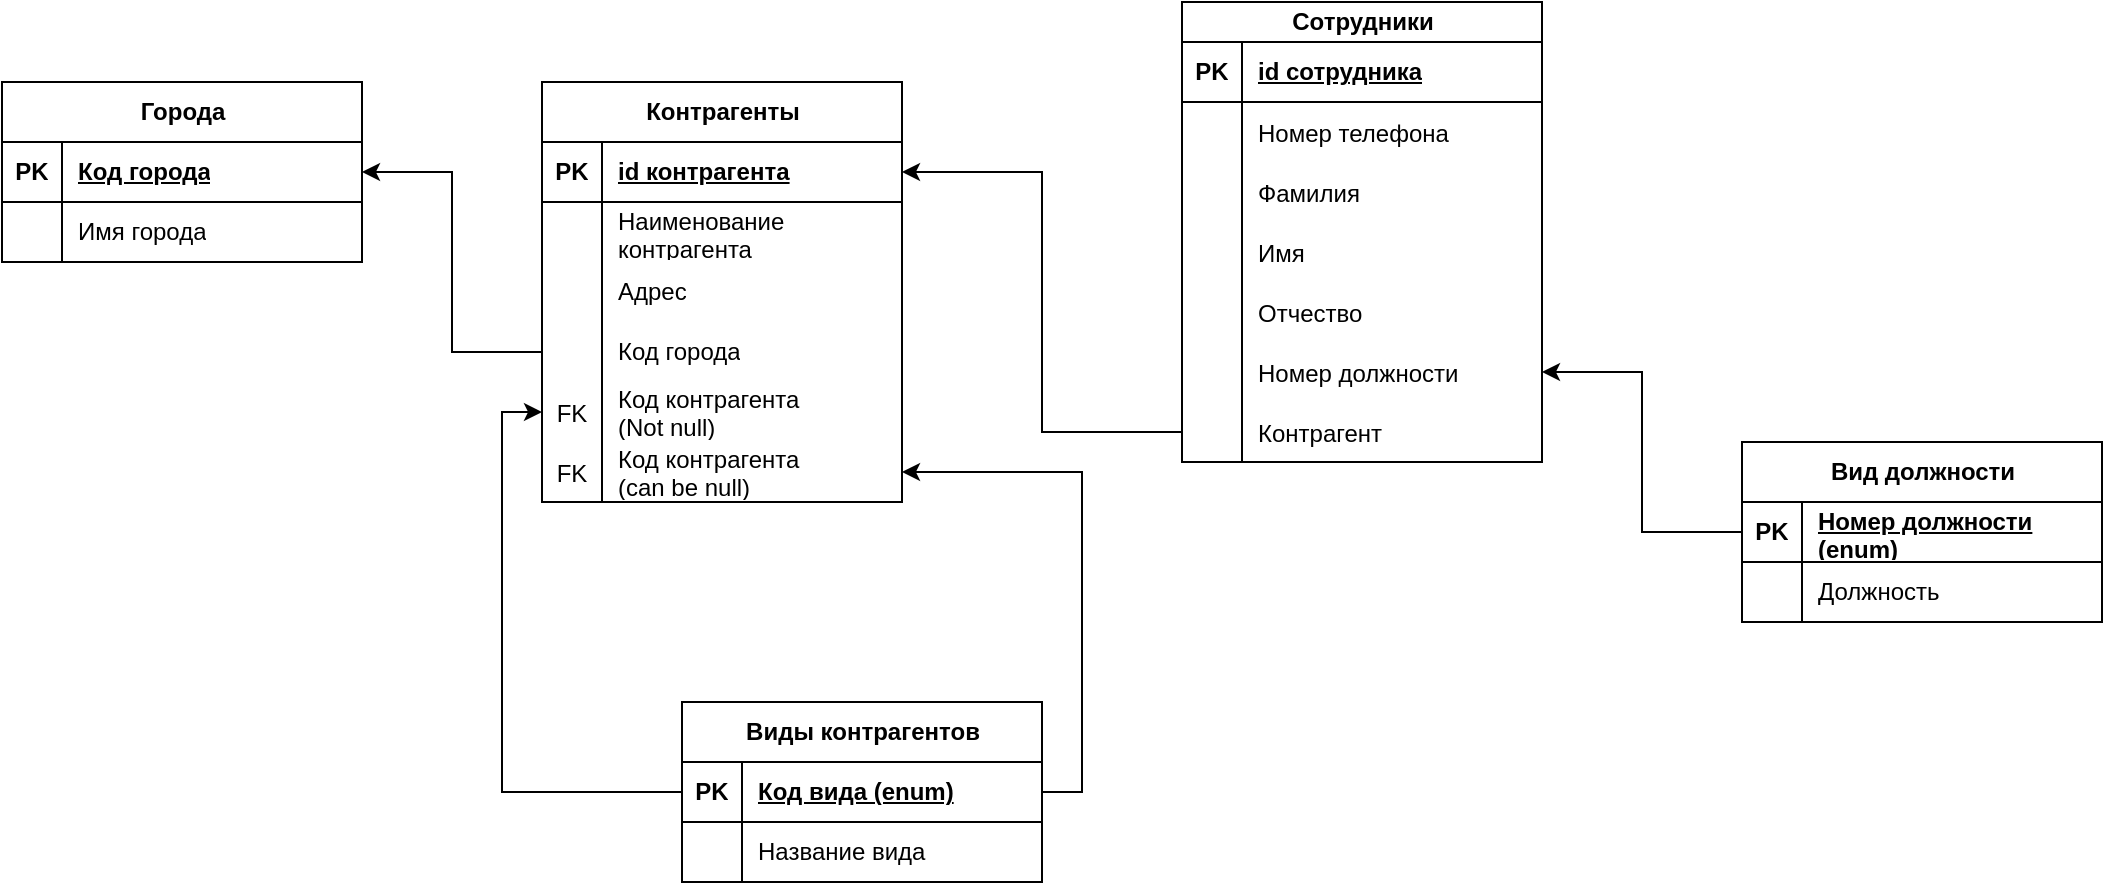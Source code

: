 <mxfile version="26.0.11">
  <diagram name="Страница — 1" id="gy23jdLTJwvIoQr4c5O_">
    <mxGraphModel dx="1194" dy="750" grid="1" gridSize="10" guides="1" tooltips="1" connect="1" arrows="1" fold="1" page="1" pageScale="1" pageWidth="827" pageHeight="1169" math="0" shadow="0">
      <root>
        <mxCell id="0" />
        <mxCell id="1" parent="0" />
        <mxCell id="mQmDvwCuHRpHTVhCF4EO-1" value="Города" style="shape=table;startSize=30;container=1;collapsible=1;childLayout=tableLayout;fixedRows=1;rowLines=0;fontStyle=1;align=center;resizeLast=1;html=1;" vertex="1" parent="1">
          <mxGeometry x="20" y="90" width="180" height="90" as="geometry" />
        </mxCell>
        <mxCell id="mQmDvwCuHRpHTVhCF4EO-2" value="" style="shape=tableRow;horizontal=0;startSize=0;swimlaneHead=0;swimlaneBody=0;fillColor=none;collapsible=0;dropTarget=0;points=[[0,0.5],[1,0.5]];portConstraint=eastwest;top=0;left=0;right=0;bottom=1;" vertex="1" parent="mQmDvwCuHRpHTVhCF4EO-1">
          <mxGeometry y="30" width="180" height="30" as="geometry" />
        </mxCell>
        <mxCell id="mQmDvwCuHRpHTVhCF4EO-3" value="PK" style="shape=partialRectangle;connectable=0;fillColor=none;top=0;left=0;bottom=0;right=0;fontStyle=1;overflow=hidden;whiteSpace=wrap;html=1;" vertex="1" parent="mQmDvwCuHRpHTVhCF4EO-2">
          <mxGeometry width="30" height="30" as="geometry">
            <mxRectangle width="30" height="30" as="alternateBounds" />
          </mxGeometry>
        </mxCell>
        <mxCell id="mQmDvwCuHRpHTVhCF4EO-4" value="Код города" style="shape=partialRectangle;connectable=0;fillColor=none;top=0;left=0;bottom=0;right=0;align=left;spacingLeft=6;fontStyle=5;overflow=hidden;whiteSpace=wrap;html=1;" vertex="1" parent="mQmDvwCuHRpHTVhCF4EO-2">
          <mxGeometry x="30" width="150" height="30" as="geometry">
            <mxRectangle width="150" height="30" as="alternateBounds" />
          </mxGeometry>
        </mxCell>
        <mxCell id="mQmDvwCuHRpHTVhCF4EO-5" value="" style="shape=tableRow;horizontal=0;startSize=0;swimlaneHead=0;swimlaneBody=0;fillColor=none;collapsible=0;dropTarget=0;points=[[0,0.5],[1,0.5]];portConstraint=eastwest;top=0;left=0;right=0;bottom=0;" vertex="1" parent="mQmDvwCuHRpHTVhCF4EO-1">
          <mxGeometry y="60" width="180" height="30" as="geometry" />
        </mxCell>
        <mxCell id="mQmDvwCuHRpHTVhCF4EO-6" value="" style="shape=partialRectangle;connectable=0;fillColor=none;top=0;left=0;bottom=0;right=0;editable=1;overflow=hidden;whiteSpace=wrap;html=1;" vertex="1" parent="mQmDvwCuHRpHTVhCF4EO-5">
          <mxGeometry width="30" height="30" as="geometry">
            <mxRectangle width="30" height="30" as="alternateBounds" />
          </mxGeometry>
        </mxCell>
        <mxCell id="mQmDvwCuHRpHTVhCF4EO-7" value="Имя города" style="shape=partialRectangle;connectable=0;fillColor=none;top=0;left=0;bottom=0;right=0;align=left;spacingLeft=6;overflow=hidden;whiteSpace=wrap;html=1;" vertex="1" parent="mQmDvwCuHRpHTVhCF4EO-5">
          <mxGeometry x="30" width="150" height="30" as="geometry">
            <mxRectangle width="150" height="30" as="alternateBounds" />
          </mxGeometry>
        </mxCell>
        <mxCell id="mQmDvwCuHRpHTVhCF4EO-14" value="Сотрудники" style="shape=table;startSize=20;container=1;collapsible=1;childLayout=tableLayout;fixedRows=1;rowLines=0;fontStyle=1;align=center;resizeLast=1;html=1;" vertex="1" parent="1">
          <mxGeometry x="610" y="50" width="180" height="230" as="geometry" />
        </mxCell>
        <mxCell id="mQmDvwCuHRpHTVhCF4EO-15" value="" style="shape=tableRow;horizontal=0;startSize=0;swimlaneHead=0;swimlaneBody=0;fillColor=none;collapsible=0;dropTarget=0;points=[[0,0.5],[1,0.5]];portConstraint=eastwest;top=0;left=0;right=0;bottom=1;" vertex="1" parent="mQmDvwCuHRpHTVhCF4EO-14">
          <mxGeometry y="20" width="180" height="30" as="geometry" />
        </mxCell>
        <mxCell id="mQmDvwCuHRpHTVhCF4EO-16" value="PK" style="shape=partialRectangle;connectable=0;fillColor=none;top=0;left=0;bottom=0;right=0;fontStyle=1;overflow=hidden;whiteSpace=wrap;html=1;" vertex="1" parent="mQmDvwCuHRpHTVhCF4EO-15">
          <mxGeometry width="30" height="30" as="geometry">
            <mxRectangle width="30" height="30" as="alternateBounds" />
          </mxGeometry>
        </mxCell>
        <mxCell id="mQmDvwCuHRpHTVhCF4EO-17" value="id сотрудника" style="shape=partialRectangle;connectable=0;fillColor=none;top=0;left=0;bottom=0;right=0;align=left;spacingLeft=6;fontStyle=5;overflow=hidden;whiteSpace=wrap;html=1;" vertex="1" parent="mQmDvwCuHRpHTVhCF4EO-15">
          <mxGeometry x="30" width="150" height="30" as="geometry">
            <mxRectangle width="150" height="30" as="alternateBounds" />
          </mxGeometry>
        </mxCell>
        <mxCell id="mQmDvwCuHRpHTVhCF4EO-42" value="" style="shape=tableRow;horizontal=0;startSize=0;swimlaneHead=0;swimlaneBody=0;fillColor=none;collapsible=0;dropTarget=0;points=[[0,0.5],[1,0.5]];portConstraint=eastwest;top=0;left=0;right=0;bottom=0;" vertex="1" parent="mQmDvwCuHRpHTVhCF4EO-14">
          <mxGeometry y="50" width="180" height="30" as="geometry" />
        </mxCell>
        <mxCell id="mQmDvwCuHRpHTVhCF4EO-43" value="" style="shape=partialRectangle;connectable=0;fillColor=none;top=0;left=0;bottom=0;right=0;editable=1;overflow=hidden;" vertex="1" parent="mQmDvwCuHRpHTVhCF4EO-42">
          <mxGeometry width="30" height="30" as="geometry">
            <mxRectangle width="30" height="30" as="alternateBounds" />
          </mxGeometry>
        </mxCell>
        <mxCell id="mQmDvwCuHRpHTVhCF4EO-44" value="Номер телефона" style="shape=partialRectangle;connectable=0;fillColor=none;top=0;left=0;bottom=0;right=0;align=left;spacingLeft=6;overflow=hidden;" vertex="1" parent="mQmDvwCuHRpHTVhCF4EO-42">
          <mxGeometry x="30" width="150" height="30" as="geometry">
            <mxRectangle width="150" height="30" as="alternateBounds" />
          </mxGeometry>
        </mxCell>
        <mxCell id="mQmDvwCuHRpHTVhCF4EO-64" value="" style="shape=tableRow;horizontal=0;startSize=0;swimlaneHead=0;swimlaneBody=0;fillColor=none;collapsible=0;dropTarget=0;points=[[0,0.5],[1,0.5]];portConstraint=eastwest;top=0;left=0;right=0;bottom=0;" vertex="1" parent="mQmDvwCuHRpHTVhCF4EO-14">
          <mxGeometry y="80" width="180" height="30" as="geometry" />
        </mxCell>
        <mxCell id="mQmDvwCuHRpHTVhCF4EO-65" value="" style="shape=partialRectangle;connectable=0;fillColor=none;top=0;left=0;bottom=0;right=0;editable=1;overflow=hidden;" vertex="1" parent="mQmDvwCuHRpHTVhCF4EO-64">
          <mxGeometry width="30" height="30" as="geometry">
            <mxRectangle width="30" height="30" as="alternateBounds" />
          </mxGeometry>
        </mxCell>
        <mxCell id="mQmDvwCuHRpHTVhCF4EO-66" value="Фамилия" style="shape=partialRectangle;connectable=0;fillColor=none;top=0;left=0;bottom=0;right=0;align=left;spacingLeft=6;overflow=hidden;" vertex="1" parent="mQmDvwCuHRpHTVhCF4EO-64">
          <mxGeometry x="30" width="150" height="30" as="geometry">
            <mxRectangle width="150" height="30" as="alternateBounds" />
          </mxGeometry>
        </mxCell>
        <mxCell id="mQmDvwCuHRpHTVhCF4EO-67" value="" style="shape=tableRow;horizontal=0;startSize=0;swimlaneHead=0;swimlaneBody=0;fillColor=none;collapsible=0;dropTarget=0;points=[[0,0.5],[1,0.5]];portConstraint=eastwest;top=0;left=0;right=0;bottom=0;" vertex="1" parent="mQmDvwCuHRpHTVhCF4EO-14">
          <mxGeometry y="110" width="180" height="30" as="geometry" />
        </mxCell>
        <mxCell id="mQmDvwCuHRpHTVhCF4EO-68" value="" style="shape=partialRectangle;connectable=0;fillColor=none;top=0;left=0;bottom=0;right=0;editable=1;overflow=hidden;" vertex="1" parent="mQmDvwCuHRpHTVhCF4EO-67">
          <mxGeometry width="30" height="30" as="geometry">
            <mxRectangle width="30" height="30" as="alternateBounds" />
          </mxGeometry>
        </mxCell>
        <mxCell id="mQmDvwCuHRpHTVhCF4EO-69" value="Имя" style="shape=partialRectangle;connectable=0;fillColor=none;top=0;left=0;bottom=0;right=0;align=left;spacingLeft=6;overflow=hidden;" vertex="1" parent="mQmDvwCuHRpHTVhCF4EO-67">
          <mxGeometry x="30" width="150" height="30" as="geometry">
            <mxRectangle width="150" height="30" as="alternateBounds" />
          </mxGeometry>
        </mxCell>
        <mxCell id="mQmDvwCuHRpHTVhCF4EO-70" value="" style="shape=tableRow;horizontal=0;startSize=0;swimlaneHead=0;swimlaneBody=0;fillColor=none;collapsible=0;dropTarget=0;points=[[0,0.5],[1,0.5]];portConstraint=eastwest;top=0;left=0;right=0;bottom=0;" vertex="1" parent="mQmDvwCuHRpHTVhCF4EO-14">
          <mxGeometry y="140" width="180" height="30" as="geometry" />
        </mxCell>
        <mxCell id="mQmDvwCuHRpHTVhCF4EO-71" value="" style="shape=partialRectangle;connectable=0;fillColor=none;top=0;left=0;bottom=0;right=0;editable=1;overflow=hidden;" vertex="1" parent="mQmDvwCuHRpHTVhCF4EO-70">
          <mxGeometry width="30" height="30" as="geometry">
            <mxRectangle width="30" height="30" as="alternateBounds" />
          </mxGeometry>
        </mxCell>
        <mxCell id="mQmDvwCuHRpHTVhCF4EO-72" value="Отчество" style="shape=partialRectangle;connectable=0;fillColor=none;top=0;left=0;bottom=0;right=0;align=left;spacingLeft=6;overflow=hidden;" vertex="1" parent="mQmDvwCuHRpHTVhCF4EO-70">
          <mxGeometry x="30" width="150" height="30" as="geometry">
            <mxRectangle width="150" height="30" as="alternateBounds" />
          </mxGeometry>
        </mxCell>
        <mxCell id="mQmDvwCuHRpHTVhCF4EO-73" value="" style="shape=tableRow;horizontal=0;startSize=0;swimlaneHead=0;swimlaneBody=0;fillColor=none;collapsible=0;dropTarget=0;points=[[0,0.5],[1,0.5]];portConstraint=eastwest;top=0;left=0;right=0;bottom=0;" vertex="1" parent="mQmDvwCuHRpHTVhCF4EO-14">
          <mxGeometry y="170" width="180" height="30" as="geometry" />
        </mxCell>
        <mxCell id="mQmDvwCuHRpHTVhCF4EO-74" value="" style="shape=partialRectangle;connectable=0;fillColor=none;top=0;left=0;bottom=0;right=0;editable=1;overflow=hidden;" vertex="1" parent="mQmDvwCuHRpHTVhCF4EO-73">
          <mxGeometry width="30" height="30" as="geometry">
            <mxRectangle width="30" height="30" as="alternateBounds" />
          </mxGeometry>
        </mxCell>
        <mxCell id="mQmDvwCuHRpHTVhCF4EO-75" value="Номер должности" style="shape=partialRectangle;connectable=0;fillColor=none;top=0;left=0;bottom=0;right=0;align=left;spacingLeft=6;overflow=hidden;" vertex="1" parent="mQmDvwCuHRpHTVhCF4EO-73">
          <mxGeometry x="30" width="150" height="30" as="geometry">
            <mxRectangle width="150" height="30" as="alternateBounds" />
          </mxGeometry>
        </mxCell>
        <mxCell id="mQmDvwCuHRpHTVhCF4EO-86" value="" style="shape=tableRow;horizontal=0;startSize=0;swimlaneHead=0;swimlaneBody=0;fillColor=none;collapsible=0;dropTarget=0;points=[[0,0.5],[1,0.5]];portConstraint=eastwest;top=0;left=0;right=0;bottom=0;" vertex="1" parent="mQmDvwCuHRpHTVhCF4EO-14">
          <mxGeometry y="200" width="180" height="30" as="geometry" />
        </mxCell>
        <mxCell id="mQmDvwCuHRpHTVhCF4EO-87" value="" style="shape=partialRectangle;connectable=0;fillColor=none;top=0;left=0;bottom=0;right=0;editable=1;overflow=hidden;" vertex="1" parent="mQmDvwCuHRpHTVhCF4EO-86">
          <mxGeometry width="30" height="30" as="geometry">
            <mxRectangle width="30" height="30" as="alternateBounds" />
          </mxGeometry>
        </mxCell>
        <mxCell id="mQmDvwCuHRpHTVhCF4EO-88" value="Контрагент" style="shape=partialRectangle;connectable=0;fillColor=none;top=0;left=0;bottom=0;right=0;align=left;spacingLeft=6;overflow=hidden;" vertex="1" parent="mQmDvwCuHRpHTVhCF4EO-86">
          <mxGeometry x="30" width="150" height="30" as="geometry">
            <mxRectangle width="150" height="30" as="alternateBounds" />
          </mxGeometry>
        </mxCell>
        <mxCell id="mQmDvwCuHRpHTVhCF4EO-29" value="Вид должности" style="shape=table;startSize=30;container=1;collapsible=1;childLayout=tableLayout;fixedRows=1;rowLines=0;fontStyle=1;align=center;resizeLast=1;html=1;" vertex="1" parent="1">
          <mxGeometry x="890" y="270" width="180" height="90" as="geometry" />
        </mxCell>
        <mxCell id="mQmDvwCuHRpHTVhCF4EO-30" value="" style="shape=tableRow;horizontal=0;startSize=0;swimlaneHead=0;swimlaneBody=0;fillColor=none;collapsible=0;dropTarget=0;points=[[0,0.5],[1,0.5]];portConstraint=eastwest;top=0;left=0;right=0;bottom=1;" vertex="1" parent="mQmDvwCuHRpHTVhCF4EO-29">
          <mxGeometry y="30" width="180" height="30" as="geometry" />
        </mxCell>
        <mxCell id="mQmDvwCuHRpHTVhCF4EO-31" value="PK" style="shape=partialRectangle;connectable=0;fillColor=none;top=0;left=0;bottom=0;right=0;fontStyle=1;overflow=hidden;whiteSpace=wrap;html=1;" vertex="1" parent="mQmDvwCuHRpHTVhCF4EO-30">
          <mxGeometry width="30" height="30" as="geometry">
            <mxRectangle width="30" height="30" as="alternateBounds" />
          </mxGeometry>
        </mxCell>
        <mxCell id="mQmDvwCuHRpHTVhCF4EO-32" value="Номер должности (enum)" style="shape=partialRectangle;connectable=0;fillColor=none;top=0;left=0;bottom=0;right=0;align=left;spacingLeft=6;fontStyle=5;overflow=hidden;whiteSpace=wrap;html=1;" vertex="1" parent="mQmDvwCuHRpHTVhCF4EO-30">
          <mxGeometry x="30" width="150" height="30" as="geometry">
            <mxRectangle width="150" height="30" as="alternateBounds" />
          </mxGeometry>
        </mxCell>
        <mxCell id="mQmDvwCuHRpHTVhCF4EO-33" value="" style="shape=tableRow;horizontal=0;startSize=0;swimlaneHead=0;swimlaneBody=0;fillColor=none;collapsible=0;dropTarget=0;points=[[0,0.5],[1,0.5]];portConstraint=eastwest;top=0;left=0;right=0;bottom=0;" vertex="1" parent="mQmDvwCuHRpHTVhCF4EO-29">
          <mxGeometry y="60" width="180" height="30" as="geometry" />
        </mxCell>
        <mxCell id="mQmDvwCuHRpHTVhCF4EO-34" value="" style="shape=partialRectangle;connectable=0;fillColor=none;top=0;left=0;bottom=0;right=0;editable=1;overflow=hidden;whiteSpace=wrap;html=1;" vertex="1" parent="mQmDvwCuHRpHTVhCF4EO-33">
          <mxGeometry width="30" height="30" as="geometry">
            <mxRectangle width="30" height="30" as="alternateBounds" />
          </mxGeometry>
        </mxCell>
        <mxCell id="mQmDvwCuHRpHTVhCF4EO-35" value="Должность" style="shape=partialRectangle;connectable=0;fillColor=none;top=0;left=0;bottom=0;right=0;align=left;spacingLeft=6;overflow=hidden;whiteSpace=wrap;html=1;" vertex="1" parent="mQmDvwCuHRpHTVhCF4EO-33">
          <mxGeometry x="30" width="150" height="30" as="geometry">
            <mxRectangle width="150" height="30" as="alternateBounds" />
          </mxGeometry>
        </mxCell>
        <mxCell id="mQmDvwCuHRpHTVhCF4EO-45" value="Контрагенты" style="shape=table;startSize=30;container=1;collapsible=1;childLayout=tableLayout;fixedRows=1;rowLines=0;fontStyle=1;align=center;resizeLast=1;html=1;" vertex="1" parent="1">
          <mxGeometry x="290" y="90" width="180" height="210" as="geometry" />
        </mxCell>
        <mxCell id="mQmDvwCuHRpHTVhCF4EO-46" value="" style="shape=tableRow;horizontal=0;startSize=0;swimlaneHead=0;swimlaneBody=0;fillColor=none;collapsible=0;dropTarget=0;points=[[0,0.5],[1,0.5]];portConstraint=eastwest;top=0;left=0;right=0;bottom=1;" vertex="1" parent="mQmDvwCuHRpHTVhCF4EO-45">
          <mxGeometry y="30" width="180" height="30" as="geometry" />
        </mxCell>
        <mxCell id="mQmDvwCuHRpHTVhCF4EO-47" value="PK" style="shape=partialRectangle;connectable=0;fillColor=none;top=0;left=0;bottom=0;right=0;fontStyle=1;overflow=hidden;whiteSpace=wrap;html=1;" vertex="1" parent="mQmDvwCuHRpHTVhCF4EO-46">
          <mxGeometry width="30" height="30" as="geometry">
            <mxRectangle width="30" height="30" as="alternateBounds" />
          </mxGeometry>
        </mxCell>
        <mxCell id="mQmDvwCuHRpHTVhCF4EO-48" value="id контрагента" style="shape=partialRectangle;connectable=0;fillColor=none;top=0;left=0;bottom=0;right=0;align=left;spacingLeft=6;fontStyle=5;overflow=hidden;whiteSpace=wrap;html=1;" vertex="1" parent="mQmDvwCuHRpHTVhCF4EO-46">
          <mxGeometry x="30" width="150" height="30" as="geometry">
            <mxRectangle width="150" height="30" as="alternateBounds" />
          </mxGeometry>
        </mxCell>
        <mxCell id="mQmDvwCuHRpHTVhCF4EO-49" value="" style="shape=tableRow;horizontal=0;startSize=0;swimlaneHead=0;swimlaneBody=0;fillColor=none;collapsible=0;dropTarget=0;points=[[0,0.5],[1,0.5]];portConstraint=eastwest;top=0;left=0;right=0;bottom=0;" vertex="1" parent="mQmDvwCuHRpHTVhCF4EO-45">
          <mxGeometry y="60" width="180" height="30" as="geometry" />
        </mxCell>
        <mxCell id="mQmDvwCuHRpHTVhCF4EO-50" value="" style="shape=partialRectangle;connectable=0;fillColor=none;top=0;left=0;bottom=0;right=0;editable=1;overflow=hidden;whiteSpace=wrap;html=1;" vertex="1" parent="mQmDvwCuHRpHTVhCF4EO-49">
          <mxGeometry width="30" height="30" as="geometry">
            <mxRectangle width="30" height="30" as="alternateBounds" />
          </mxGeometry>
        </mxCell>
        <mxCell id="mQmDvwCuHRpHTVhCF4EO-51" value="Наименование контрагента" style="shape=partialRectangle;connectable=0;fillColor=none;top=0;left=0;bottom=0;right=0;align=left;spacingLeft=6;overflow=hidden;whiteSpace=wrap;html=1;" vertex="1" parent="mQmDvwCuHRpHTVhCF4EO-49">
          <mxGeometry x="30" width="150" height="30" as="geometry">
            <mxRectangle width="150" height="30" as="alternateBounds" />
          </mxGeometry>
        </mxCell>
        <mxCell id="mQmDvwCuHRpHTVhCF4EO-52" value="" style="shape=tableRow;horizontal=0;startSize=0;swimlaneHead=0;swimlaneBody=0;fillColor=none;collapsible=0;dropTarget=0;points=[[0,0.5],[1,0.5]];portConstraint=eastwest;top=0;left=0;right=0;bottom=0;" vertex="1" parent="mQmDvwCuHRpHTVhCF4EO-45">
          <mxGeometry y="90" width="180" height="30" as="geometry" />
        </mxCell>
        <mxCell id="mQmDvwCuHRpHTVhCF4EO-53" value="" style="shape=partialRectangle;connectable=0;fillColor=none;top=0;left=0;bottom=0;right=0;editable=1;overflow=hidden;whiteSpace=wrap;html=1;" vertex="1" parent="mQmDvwCuHRpHTVhCF4EO-52">
          <mxGeometry width="30" height="30" as="geometry">
            <mxRectangle width="30" height="30" as="alternateBounds" />
          </mxGeometry>
        </mxCell>
        <mxCell id="mQmDvwCuHRpHTVhCF4EO-54" value="Адрес" style="shape=partialRectangle;connectable=0;fillColor=none;top=0;left=0;bottom=0;right=0;align=left;spacingLeft=6;overflow=hidden;whiteSpace=wrap;html=1;" vertex="1" parent="mQmDvwCuHRpHTVhCF4EO-52">
          <mxGeometry x="30" width="150" height="30" as="geometry">
            <mxRectangle width="150" height="30" as="alternateBounds" />
          </mxGeometry>
        </mxCell>
        <mxCell id="mQmDvwCuHRpHTVhCF4EO-55" value="" style="shape=tableRow;horizontal=0;startSize=0;swimlaneHead=0;swimlaneBody=0;fillColor=none;collapsible=0;dropTarget=0;points=[[0,0.5],[1,0.5]];portConstraint=eastwest;top=0;left=0;right=0;bottom=0;" vertex="1" parent="mQmDvwCuHRpHTVhCF4EO-45">
          <mxGeometry y="120" width="180" height="30" as="geometry" />
        </mxCell>
        <mxCell id="mQmDvwCuHRpHTVhCF4EO-56" value="" style="shape=partialRectangle;connectable=0;fillColor=none;top=0;left=0;bottom=0;right=0;editable=1;overflow=hidden;whiteSpace=wrap;html=1;" vertex="1" parent="mQmDvwCuHRpHTVhCF4EO-55">
          <mxGeometry width="30" height="30" as="geometry">
            <mxRectangle width="30" height="30" as="alternateBounds" />
          </mxGeometry>
        </mxCell>
        <mxCell id="mQmDvwCuHRpHTVhCF4EO-57" value="Код города" style="shape=partialRectangle;connectable=0;fillColor=none;top=0;left=0;bottom=0;right=0;align=left;spacingLeft=6;overflow=hidden;whiteSpace=wrap;html=1;" vertex="1" parent="mQmDvwCuHRpHTVhCF4EO-55">
          <mxGeometry x="30" width="150" height="30" as="geometry">
            <mxRectangle width="150" height="30" as="alternateBounds" />
          </mxGeometry>
        </mxCell>
        <mxCell id="mQmDvwCuHRpHTVhCF4EO-103" value="" style="shape=tableRow;horizontal=0;startSize=0;swimlaneHead=0;swimlaneBody=0;fillColor=none;collapsible=0;dropTarget=0;points=[[0,0.5],[1,0.5]];portConstraint=eastwest;top=0;left=0;right=0;bottom=0;" vertex="1" parent="mQmDvwCuHRpHTVhCF4EO-45">
          <mxGeometry y="150" width="180" height="30" as="geometry" />
        </mxCell>
        <mxCell id="mQmDvwCuHRpHTVhCF4EO-104" value="FK" style="shape=partialRectangle;connectable=0;fillColor=none;top=0;left=0;bottom=0;right=0;editable=1;overflow=hidden;" vertex="1" parent="mQmDvwCuHRpHTVhCF4EO-103">
          <mxGeometry width="30" height="30" as="geometry">
            <mxRectangle width="30" height="30" as="alternateBounds" />
          </mxGeometry>
        </mxCell>
        <mxCell id="mQmDvwCuHRpHTVhCF4EO-105" value="Код контрагента&#xa;(Not null)" style="shape=partialRectangle;connectable=0;fillColor=none;top=0;left=0;bottom=0;right=0;align=left;spacingLeft=6;overflow=hidden;" vertex="1" parent="mQmDvwCuHRpHTVhCF4EO-103">
          <mxGeometry x="30" width="150" height="30" as="geometry">
            <mxRectangle width="150" height="30" as="alternateBounds" />
          </mxGeometry>
        </mxCell>
        <mxCell id="mQmDvwCuHRpHTVhCF4EO-106" value="" style="shape=tableRow;horizontal=0;startSize=0;swimlaneHead=0;swimlaneBody=0;fillColor=none;collapsible=0;dropTarget=0;points=[[0,0.5],[1,0.5]];portConstraint=eastwest;top=0;left=0;right=0;bottom=0;" vertex="1" parent="mQmDvwCuHRpHTVhCF4EO-45">
          <mxGeometry y="180" width="180" height="30" as="geometry" />
        </mxCell>
        <mxCell id="mQmDvwCuHRpHTVhCF4EO-107" value="FK" style="shape=partialRectangle;connectable=0;fillColor=none;top=0;left=0;bottom=0;right=0;editable=1;overflow=hidden;" vertex="1" parent="mQmDvwCuHRpHTVhCF4EO-106">
          <mxGeometry width="30" height="30" as="geometry">
            <mxRectangle width="30" height="30" as="alternateBounds" />
          </mxGeometry>
        </mxCell>
        <mxCell id="mQmDvwCuHRpHTVhCF4EO-108" value="Код контрагента&#xa;(can be null)" style="shape=partialRectangle;connectable=0;fillColor=none;top=0;left=0;bottom=0;right=0;align=left;spacingLeft=6;overflow=hidden;" vertex="1" parent="mQmDvwCuHRpHTVhCF4EO-106">
          <mxGeometry x="30" width="150" height="30" as="geometry">
            <mxRectangle width="150" height="30" as="alternateBounds" />
          </mxGeometry>
        </mxCell>
        <mxCell id="mQmDvwCuHRpHTVhCF4EO-90" value="Виды контрагентов" style="shape=table;startSize=30;container=1;collapsible=1;childLayout=tableLayout;fixedRows=1;rowLines=0;fontStyle=1;align=center;resizeLast=1;html=1;" vertex="1" parent="1">
          <mxGeometry x="360" y="400" width="180" height="90" as="geometry" />
        </mxCell>
        <mxCell id="mQmDvwCuHRpHTVhCF4EO-91" value="" style="shape=tableRow;horizontal=0;startSize=0;swimlaneHead=0;swimlaneBody=0;fillColor=none;collapsible=0;dropTarget=0;points=[[0,0.5],[1,0.5]];portConstraint=eastwest;top=0;left=0;right=0;bottom=1;" vertex="1" parent="mQmDvwCuHRpHTVhCF4EO-90">
          <mxGeometry y="30" width="180" height="30" as="geometry" />
        </mxCell>
        <mxCell id="mQmDvwCuHRpHTVhCF4EO-92" value="PK" style="shape=partialRectangle;connectable=0;fillColor=none;top=0;left=0;bottom=0;right=0;fontStyle=1;overflow=hidden;whiteSpace=wrap;html=1;" vertex="1" parent="mQmDvwCuHRpHTVhCF4EO-91">
          <mxGeometry width="30" height="30" as="geometry">
            <mxRectangle width="30" height="30" as="alternateBounds" />
          </mxGeometry>
        </mxCell>
        <mxCell id="mQmDvwCuHRpHTVhCF4EO-93" value="Код вида (enum)" style="shape=partialRectangle;connectable=0;fillColor=none;top=0;left=0;bottom=0;right=0;align=left;spacingLeft=6;fontStyle=5;overflow=hidden;whiteSpace=wrap;html=1;" vertex="1" parent="mQmDvwCuHRpHTVhCF4EO-91">
          <mxGeometry x="30" width="150" height="30" as="geometry">
            <mxRectangle width="150" height="30" as="alternateBounds" />
          </mxGeometry>
        </mxCell>
        <mxCell id="mQmDvwCuHRpHTVhCF4EO-94" value="" style="shape=tableRow;horizontal=0;startSize=0;swimlaneHead=0;swimlaneBody=0;fillColor=none;collapsible=0;dropTarget=0;points=[[0,0.5],[1,0.5]];portConstraint=eastwest;top=0;left=0;right=0;bottom=0;" vertex="1" parent="mQmDvwCuHRpHTVhCF4EO-90">
          <mxGeometry y="60" width="180" height="30" as="geometry" />
        </mxCell>
        <mxCell id="mQmDvwCuHRpHTVhCF4EO-95" value="" style="shape=partialRectangle;connectable=0;fillColor=none;top=0;left=0;bottom=0;right=0;editable=1;overflow=hidden;whiteSpace=wrap;html=1;" vertex="1" parent="mQmDvwCuHRpHTVhCF4EO-94">
          <mxGeometry width="30" height="30" as="geometry">
            <mxRectangle width="30" height="30" as="alternateBounds" />
          </mxGeometry>
        </mxCell>
        <mxCell id="mQmDvwCuHRpHTVhCF4EO-96" value="Название вида" style="shape=partialRectangle;connectable=0;fillColor=none;top=0;left=0;bottom=0;right=0;align=left;spacingLeft=6;overflow=hidden;whiteSpace=wrap;html=1;" vertex="1" parent="mQmDvwCuHRpHTVhCF4EO-94">
          <mxGeometry x="30" width="150" height="30" as="geometry">
            <mxRectangle width="150" height="30" as="alternateBounds" />
          </mxGeometry>
        </mxCell>
        <mxCell id="mQmDvwCuHRpHTVhCF4EO-115" style="edgeStyle=orthogonalEdgeStyle;rounded=0;orthogonalLoop=1;jettySize=auto;html=1;entryX=1;entryY=0.5;entryDx=0;entryDy=0;" edge="1" parent="1" source="mQmDvwCuHRpHTVhCF4EO-86" target="mQmDvwCuHRpHTVhCF4EO-46">
          <mxGeometry relative="1" as="geometry" />
        </mxCell>
        <mxCell id="mQmDvwCuHRpHTVhCF4EO-126" style="edgeStyle=orthogonalEdgeStyle;rounded=0;orthogonalLoop=1;jettySize=auto;html=1;entryX=1;entryY=0.5;entryDx=0;entryDy=0;" edge="1" parent="1" source="mQmDvwCuHRpHTVhCF4EO-55" target="mQmDvwCuHRpHTVhCF4EO-2">
          <mxGeometry relative="1" as="geometry" />
        </mxCell>
        <mxCell id="mQmDvwCuHRpHTVhCF4EO-129" style="edgeStyle=orthogonalEdgeStyle;rounded=0;orthogonalLoop=1;jettySize=auto;html=1;exitX=0;exitY=0.5;exitDx=0;exitDy=0;entryX=1;entryY=0.5;entryDx=0;entryDy=0;" edge="1" parent="1" source="mQmDvwCuHRpHTVhCF4EO-30" target="mQmDvwCuHRpHTVhCF4EO-73">
          <mxGeometry relative="1" as="geometry" />
        </mxCell>
        <mxCell id="mQmDvwCuHRpHTVhCF4EO-133" style="edgeStyle=orthogonalEdgeStyle;rounded=0;orthogonalLoop=1;jettySize=auto;html=1;entryX=0;entryY=0.5;entryDx=0;entryDy=0;" edge="1" parent="1" source="mQmDvwCuHRpHTVhCF4EO-91" target="mQmDvwCuHRpHTVhCF4EO-103">
          <mxGeometry relative="1" as="geometry" />
        </mxCell>
        <mxCell id="mQmDvwCuHRpHTVhCF4EO-134" style="edgeStyle=orthogonalEdgeStyle;rounded=0;orthogonalLoop=1;jettySize=auto;html=1;exitX=1;exitY=0.5;exitDx=0;exitDy=0;entryX=1;entryY=0.5;entryDx=0;entryDy=0;" edge="1" parent="1" source="mQmDvwCuHRpHTVhCF4EO-91" target="mQmDvwCuHRpHTVhCF4EO-106">
          <mxGeometry relative="1" as="geometry" />
        </mxCell>
      </root>
    </mxGraphModel>
  </diagram>
</mxfile>
